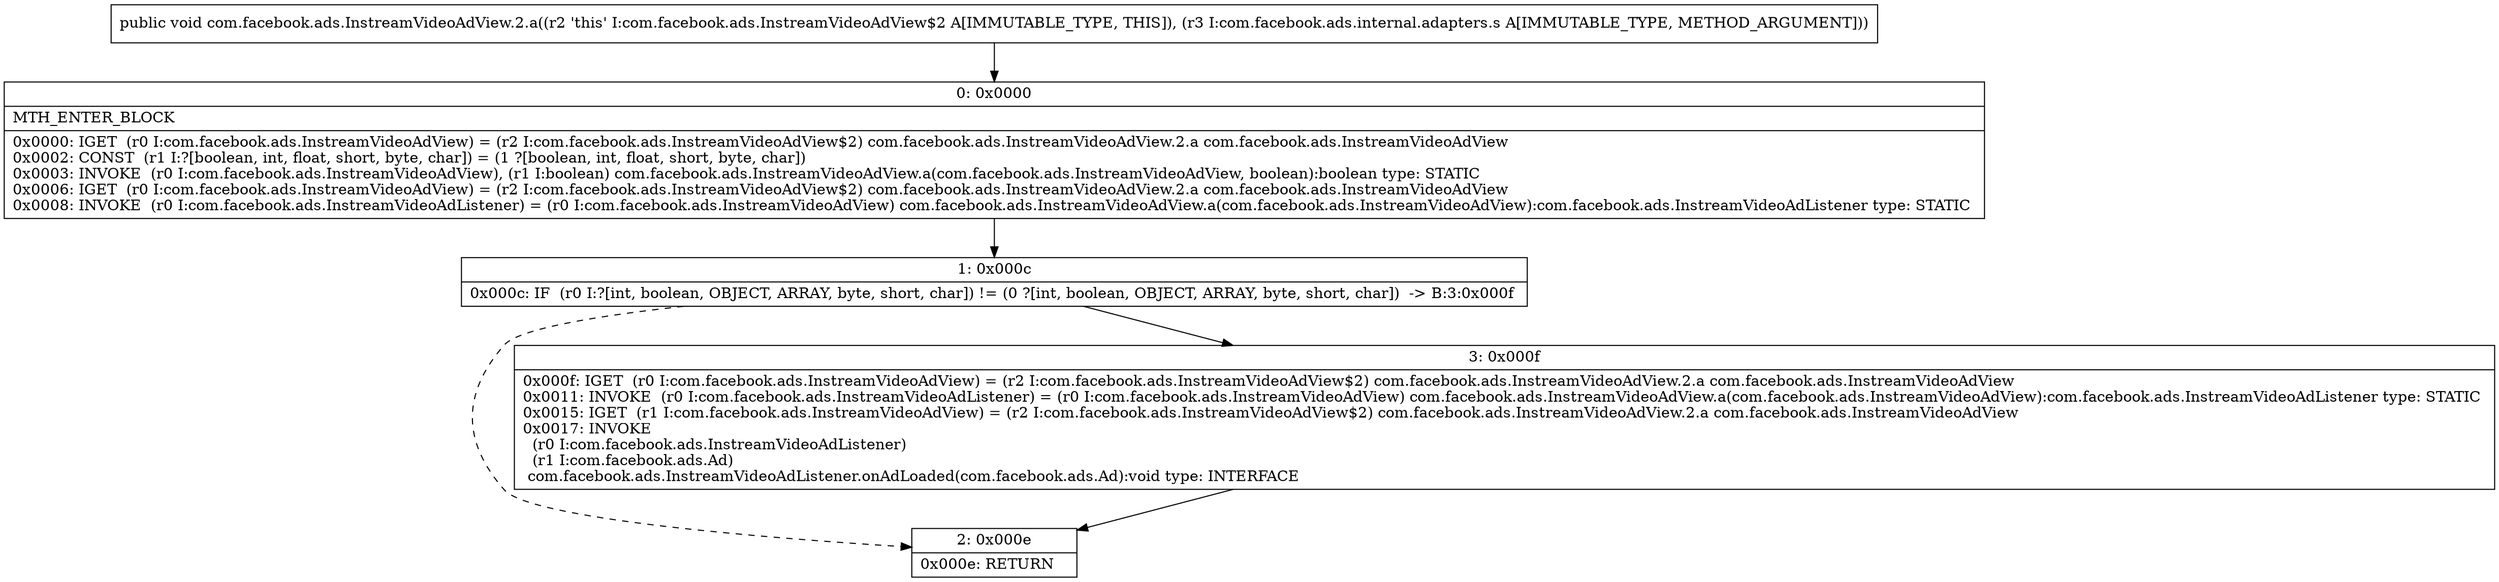 digraph "CFG forcom.facebook.ads.InstreamVideoAdView.2.a(Lcom\/facebook\/ads\/internal\/adapters\/s;)V" {
Node_0 [shape=record,label="{0\:\ 0x0000|MTH_ENTER_BLOCK\l|0x0000: IGET  (r0 I:com.facebook.ads.InstreamVideoAdView) = (r2 I:com.facebook.ads.InstreamVideoAdView$2) com.facebook.ads.InstreamVideoAdView.2.a com.facebook.ads.InstreamVideoAdView \l0x0002: CONST  (r1 I:?[boolean, int, float, short, byte, char]) = (1 ?[boolean, int, float, short, byte, char]) \l0x0003: INVOKE  (r0 I:com.facebook.ads.InstreamVideoAdView), (r1 I:boolean) com.facebook.ads.InstreamVideoAdView.a(com.facebook.ads.InstreamVideoAdView, boolean):boolean type: STATIC \l0x0006: IGET  (r0 I:com.facebook.ads.InstreamVideoAdView) = (r2 I:com.facebook.ads.InstreamVideoAdView$2) com.facebook.ads.InstreamVideoAdView.2.a com.facebook.ads.InstreamVideoAdView \l0x0008: INVOKE  (r0 I:com.facebook.ads.InstreamVideoAdListener) = (r0 I:com.facebook.ads.InstreamVideoAdView) com.facebook.ads.InstreamVideoAdView.a(com.facebook.ads.InstreamVideoAdView):com.facebook.ads.InstreamVideoAdListener type: STATIC \l}"];
Node_1 [shape=record,label="{1\:\ 0x000c|0x000c: IF  (r0 I:?[int, boolean, OBJECT, ARRAY, byte, short, char]) != (0 ?[int, boolean, OBJECT, ARRAY, byte, short, char])  \-\> B:3:0x000f \l}"];
Node_2 [shape=record,label="{2\:\ 0x000e|0x000e: RETURN   \l}"];
Node_3 [shape=record,label="{3\:\ 0x000f|0x000f: IGET  (r0 I:com.facebook.ads.InstreamVideoAdView) = (r2 I:com.facebook.ads.InstreamVideoAdView$2) com.facebook.ads.InstreamVideoAdView.2.a com.facebook.ads.InstreamVideoAdView \l0x0011: INVOKE  (r0 I:com.facebook.ads.InstreamVideoAdListener) = (r0 I:com.facebook.ads.InstreamVideoAdView) com.facebook.ads.InstreamVideoAdView.a(com.facebook.ads.InstreamVideoAdView):com.facebook.ads.InstreamVideoAdListener type: STATIC \l0x0015: IGET  (r1 I:com.facebook.ads.InstreamVideoAdView) = (r2 I:com.facebook.ads.InstreamVideoAdView$2) com.facebook.ads.InstreamVideoAdView.2.a com.facebook.ads.InstreamVideoAdView \l0x0017: INVOKE  \l  (r0 I:com.facebook.ads.InstreamVideoAdListener)\l  (r1 I:com.facebook.ads.Ad)\l com.facebook.ads.InstreamVideoAdListener.onAdLoaded(com.facebook.ads.Ad):void type: INTERFACE \l}"];
MethodNode[shape=record,label="{public void com.facebook.ads.InstreamVideoAdView.2.a((r2 'this' I:com.facebook.ads.InstreamVideoAdView$2 A[IMMUTABLE_TYPE, THIS]), (r3 I:com.facebook.ads.internal.adapters.s A[IMMUTABLE_TYPE, METHOD_ARGUMENT])) }"];
MethodNode -> Node_0;
Node_0 -> Node_1;
Node_1 -> Node_2[style=dashed];
Node_1 -> Node_3;
Node_3 -> Node_2;
}

